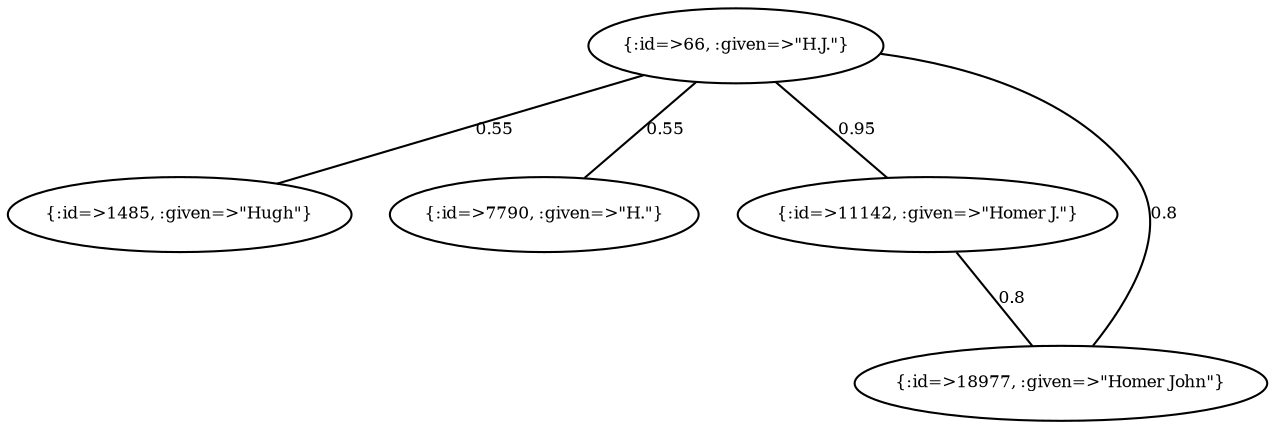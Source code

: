 graph Collector__WeightedGraph {
    "{:id=>66, :given=>\"H.J.\"}" [
        fontsize = 8,
        label = "{:id=>66, :given=>\"H.J.\"}"
    ]

    "{:id=>1485, :given=>\"Hugh\"}" [
        fontsize = 8,
        label = "{:id=>1485, :given=>\"Hugh\"}"
    ]

    "{:id=>7790, :given=>\"H.\"}" [
        fontsize = 8,
        label = "{:id=>7790, :given=>\"H.\"}"
    ]

    "{:id=>11142, :given=>\"Homer J.\"}" [
        fontsize = 8,
        label = "{:id=>11142, :given=>\"Homer J.\"}"
    ]

    "{:id=>18977, :given=>\"Homer John\"}" [
        fontsize = 8,
        label = "{:id=>18977, :given=>\"Homer John\"}"
    ]

    "{:id=>66, :given=>\"H.J.\"}" -- "{:id=>1485, :given=>\"Hugh\"}" [
        fontsize = 8,
        label = 0.55
    ]

    "{:id=>66, :given=>\"H.J.\"}" -- "{:id=>7790, :given=>\"H.\"}" [
        fontsize = 8,
        label = 0.55
    ]

    "{:id=>66, :given=>\"H.J.\"}" -- "{:id=>11142, :given=>\"Homer J.\"}" [
        fontsize = 8,
        label = 0.95
    ]

    "{:id=>66, :given=>\"H.J.\"}" -- "{:id=>18977, :given=>\"Homer John\"}" [
        fontsize = 8,
        label = 0.8
    ]

    "{:id=>11142, :given=>\"Homer J.\"}" -- "{:id=>18977, :given=>\"Homer John\"}" [
        fontsize = 8,
        label = 0.8
    ]
}

